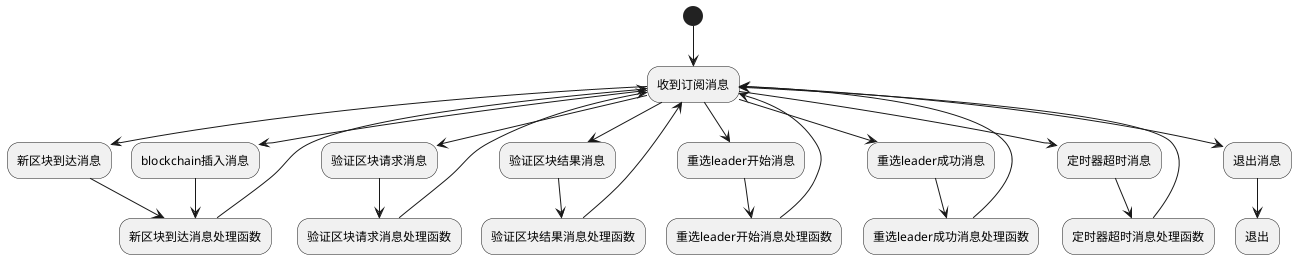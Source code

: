 @startuml
(*) --> 收到订阅消息
--> 新区块到达消息
--> 新区块到达消息处理函数
--> 收到订阅消息
收到订阅消息--> blockchain插入消息
--> 新区块到达消息处理函数
收到订阅消息-->验证区块请求消息 
--> 验证区块请求消息处理函数
--> 收到订阅消息
收到订阅消息--> 验证区块结果消息
--> 验证区块结果消息处理函数
--> 收到订阅消息
收到订阅消息--> 重选leader开始消息
--> 重选leader开始消息处理函数
--> 收到订阅消息
收到订阅消息--> 重选leader成功消息
--> 重选leader成功消息处理函数
--> 收到订阅消息
收到订阅消息--> 定时器超时消息
--> 定时器超时消息处理函数
--> 收到订阅消息
收到订阅消息--> 退出消息
--> 退出
@enduml